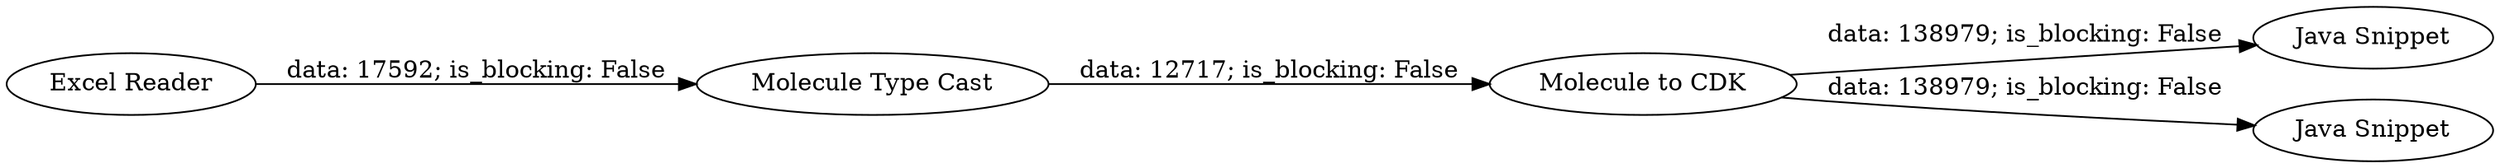 digraph {
	"-7239820561490659086_2" [label="Molecule Type Cast"]
	"-7239820561490659086_12" [label="Excel Reader"]
	"-7239820561490659086_8" [label="Molecule to CDK"]
	"-7239820561490659086_17" [label="Java Snippet"]
	"-7239820561490659086_15" [label="Java Snippet"]
	"-7239820561490659086_8" -> "-7239820561490659086_15" [label="data: 138979; is_blocking: False"]
	"-7239820561490659086_8" -> "-7239820561490659086_17" [label="data: 138979; is_blocking: False"]
	"-7239820561490659086_2" -> "-7239820561490659086_8" [label="data: 12717; is_blocking: False"]
	"-7239820561490659086_12" -> "-7239820561490659086_2" [label="data: 17592; is_blocking: False"]
	rankdir=LR
}
